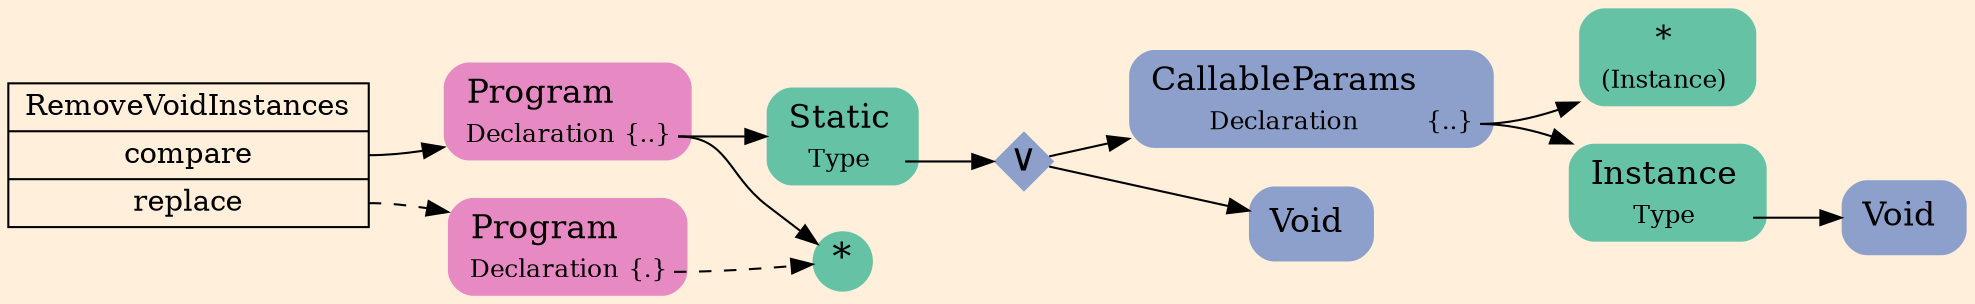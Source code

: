 digraph Inferno {
graph [
    rankdir = "LR"
    bgcolor = antiquewhite1
    color = black
    fontcolor = black
];
node [
];
// -------------------- transformation figure --------------------
"CR#P17-0" [
    shape = "record"
    fillcolor = antiquewhite1
    label = "<fixed> RemoveVoidInstances | <port0> compare | <port1> replace"
    style = "filled"
    fontsize = "14"
    color = black
    fontcolor = black
];

"#B-2-199" [
    shape = "plaintext"
    fillcolor = "/set28/4"
    label = <<TABLE BORDER="0" CELLBORDER="0" CELLSPACING="0">
     <TR><TD><FONT POINT-SIZE="16.0">Program</FONT></TD><TD></TD></TR>
     <TR><TD>Declaration</TD><TD PORT="port0">{..}</TD></TR>
    </TABLE>>
    style = "rounded,filled"
    fontsize = "12"
];

"#B-2-201" [
    shape = "circle"
    fillcolor = "/set28/1"
    label = <*>
    style = "filled"
    fontsize = "18"
    penwidth = 0.0
    fixedsize = true
    width = 0.4
    height = 0.4
];

"#B-2-202" [
    shape = "plaintext"
    fillcolor = "/set28/1"
    label = <<TABLE BORDER="0" CELLBORDER="0" CELLSPACING="0">
     <TR><TD><FONT POINT-SIZE="16.0">Static</FONT></TD><TD></TD></TR>
     <TR><TD>Type</TD><TD PORT="port0"></TD></TR>
    </TABLE>>
    style = "rounded,filled"
    fontsize = "12"
];

"#B-2-203" [
    shape = "diamond"
    fillcolor = "/set28/3"
    label = <∨>
    style = "filled"
    fontsize = "18"
    penwidth = 0.0
    fixedsize = true
    width = 0.4
    height = 0.4
];

"#B-2-204" [
    shape = "plaintext"
    fillcolor = "/set28/3"
    label = <<TABLE BORDER="0" CELLBORDER="0" CELLSPACING="0">
     <TR><TD><FONT POINT-SIZE="16.0">CallableParams</FONT></TD><TD></TD></TR>
     <TR><TD>Declaration</TD><TD PORT="port0">{..}</TD></TR>
    </TABLE>>
    style = "rounded,filled"
    fontsize = "12"
];

"#B-2-205" [
    shape = "plaintext"
    fillcolor = "/set28/1"
    label = <<TABLE BORDER="0" CELLBORDER="0" CELLSPACING="0">
     <TR><TD><FONT POINT-SIZE="16.0">*</FONT></TD><TD></TD></TR>
     <TR><TD>(Instance)</TD><TD PORT="port0"></TD></TR>
    </TABLE>>
    style = "rounded,filled"
    fontsize = "12"
];

"#B-2-206" [
    shape = "plaintext"
    fillcolor = "/set28/1"
    label = <<TABLE BORDER="0" CELLBORDER="0" CELLSPACING="0">
     <TR><TD><FONT POINT-SIZE="16.0">Instance</FONT></TD><TD></TD></TR>
     <TR><TD>Type</TD><TD PORT="port0"></TD></TR>
    </TABLE>>
    style = "rounded,filled"
    fontsize = "12"
];

"#B-2-208" [
    shape = "plaintext"
    fillcolor = "/set28/3"
    label = <<TABLE BORDER="0" CELLBORDER="0" CELLSPACING="0">
     <TR><TD><FONT POINT-SIZE="16.0">Void</FONT></TD><TD></TD></TR>
    </TABLE>>
    style = "rounded,filled"
    fontsize = "12"
];

"#B-2-207" [
    shape = "plaintext"
    fillcolor = "/set28/3"
    label = <<TABLE BORDER="0" CELLBORDER="0" CELLSPACING="0">
     <TR><TD><FONT POINT-SIZE="16.0">Void</FONT></TD><TD></TD></TR>
    </TABLE>>
    style = "rounded,filled"
    fontsize = "12"
];

"#B-2-200" [
    shape = "plaintext"
    fillcolor = "/set28/4"
    label = <<TABLE BORDER="0" CELLBORDER="0" CELLSPACING="0">
     <TR><TD><FONT POINT-SIZE="16.0">Program</FONT></TD><TD></TD></TR>
     <TR><TD>Declaration</TD><TD PORT="port0">{.}</TD></TR>
    </TABLE>>
    style = "rounded,filled"
    fontsize = "12"
];



// -------------------- links --------------------
// links for block CR#P17-0
"CR#P17-0":port0 -> "#B-2-199" [
    style="solid"
    color = black
    fontcolor = black
];

"CR#P17-0":port1 -> "#B-2-200" [
    style="dashed"
    color = black
    fontcolor = black
];

// links for block #B-2-199
"#B-2-199":port0 -> "#B-2-201" [
    style="solid"
    color = black
    fontcolor = black
];

"#B-2-199":port0 -> "#B-2-202" [
    style="solid"
    color = black
    fontcolor = black
];

// links for block #B-2-201
// links for block #B-2-202
"#B-2-202":port0 -> "#B-2-203" [
    style="solid"
    color = black
    fontcolor = black
];

// links for block #B-2-203
"#B-2-203" -> "#B-2-204" [
    style="solid"
    color = black
    fontcolor = black
];

"#B-2-203" -> "#B-2-207" [
    style="solid"
    color = black
    fontcolor = black
];

// links for block #B-2-204
"#B-2-204":port0 -> "#B-2-205" [
    style="solid"
    color = black
    fontcolor = black
];

"#B-2-204":port0 -> "#B-2-206" [
    style="solid"
    color = black
    fontcolor = black
];

// links for block #B-2-205
// links for block #B-2-206
"#B-2-206":port0 -> "#B-2-208" [
    style="solid"
    color = black
    fontcolor = black
];

// links for block #B-2-208
// links for block #B-2-207
// links for block #B-2-200
"#B-2-200":port0 -> "#B-2-201" [
    style="dashed"
    color = black
    fontcolor = black
];

}
